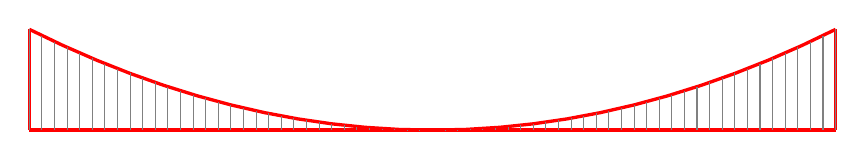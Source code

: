 \begin{tikzpicture}[scale=0.8]
 \def\xmin{-4}; 
 \def\xmax{+4}; 
 \def\ymin{-0.5}; 
 \def\ymax{+4};
% \draw[help lines] (\xmin,\ymin) grid (\xmax,\ymax);
%  \draw[->] (\xmin,0)--(\xmax,0);
 % \draw[->] (0,\ymin)--(0,\ymax);
 %\clip (\xmin,\ymin) rectangle (\xmax,\ymax);
% \def\a{+1};
% \draw [thick, domain=\xmin:\xmax] plot(\x,{exp(\x)});

  \def\xx{+6.40}; 
  \def\a{1.60/(6.40*6.40)}
  \def\yy{\a*\xx*\xx};
  \coordinate (B) at ({\xx},{\yy});
  \coordinate (C) at ({-\xx},{\yy});
  \coordinate (D) at (0,{\yy});

 \draw[very thick, color=red] ({-\xx},0)--({\xx},0);

 \draw[very thick, color=red] ({\xx},0)--({\xx},{\yy});
 \draw[very thick, color=red] ({-\xx},0)--({-\xx},{\yy});


   \draw [very thick, color=red, domain=-\xx:\xx] plot(\x,{\a*\x*\x});

  \foreach \i in {-\xx,-6.2,...,6.4}{
    \draw [thin, color=gray] (\i,0)--({\i},{\a*\i*\i});
  };

%  \node at (B) [above right] {$(x_0,y_0)$}; 
%  \node at (C) [above left] {$(-x_0,y_0)$}; 

%  \draw[->, thick, green] (B)-- + (0,-2);
%  \draw[->, thick, green] (B)-- + (-1,0);

\end{tikzpicture}
